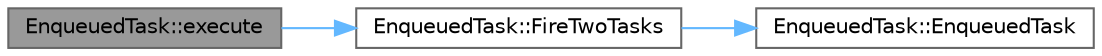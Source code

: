 digraph "EnqueuedTask::execute"
{
 // LATEX_PDF_SIZE
  bgcolor="transparent";
  edge [fontname=Helvetica,fontsize=10,labelfontname=Helvetica,labelfontsize=10];
  node [fontname=Helvetica,fontsize=10,shape=box,height=0.2,width=0.4];
  rankdir="LR";
  Node1 [id="Node000001",label="EnqueuedTask::execute",height=0.2,width=0.4,color="gray40", fillcolor="grey60", style="filled", fontcolor="black",tooltip=" "];
  Node1 -> Node2 [id="edge3_Node000001_Node000002",color="steelblue1",style="solid",tooltip=" "];
  Node2 [id="Node000002",label="EnqueuedTask::FireTwoTasks",height=0.2,width=0.4,color="grey40", fillcolor="white", style="filled",URL="$class_enqueued_task.html#a14a452e405d6737d32aa3a20ebf9e9f6",tooltip=" "];
  Node2 -> Node3 [id="edge4_Node000002_Node000003",color="steelblue1",style="solid",tooltip=" "];
  Node3 [id="Node000003",label="EnqueuedTask::EnqueuedTask",height=0.2,width=0.4,color="grey40", fillcolor="white", style="filled",URL="$class_enqueued_task.html#ab62b69ac81d7540634ee4ab97aa16855",tooltip=" "];
}
